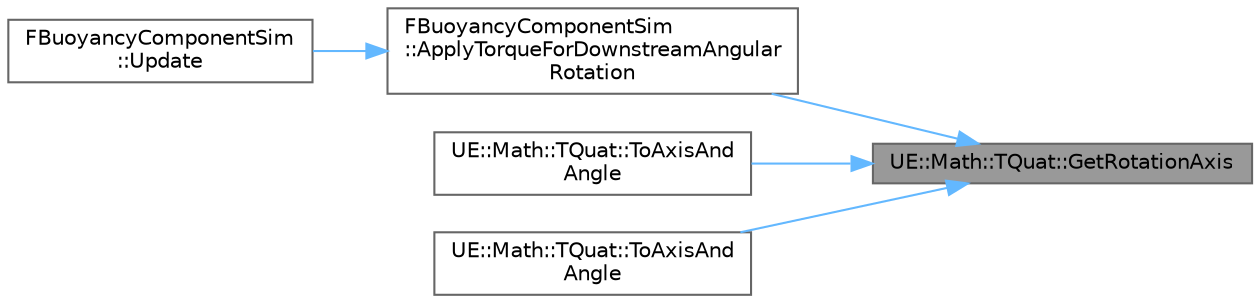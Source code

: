 digraph "UE::Math::TQuat::GetRotationAxis"
{
 // INTERACTIVE_SVG=YES
 // LATEX_PDF_SIZE
  bgcolor="transparent";
  edge [fontname=Helvetica,fontsize=10,labelfontname=Helvetica,labelfontsize=10];
  node [fontname=Helvetica,fontsize=10,shape=box,height=0.2,width=0.4];
  rankdir="RL";
  Node1 [id="Node000001",label="UE::Math::TQuat::GetRotationAxis",height=0.2,width=0.4,color="gray40", fillcolor="grey60", style="filled", fontcolor="black",tooltip="Get the axis of rotation of the Quaternion."];
  Node1 -> Node2 [id="edge1_Node000001_Node000002",dir="back",color="steelblue1",style="solid",tooltip=" "];
  Node2 [id="Node000002",label="FBuoyancyComponentSim\l::ApplyTorqueForDownstreamAngular\lRotation",height=0.2,width=0.4,color="grey40", fillcolor="white", style="filled",URL="$d3/d86/classFBuoyancyComponentSim.html#af9b2d54c1e533a4799a91f924b101c63",tooltip=" "];
  Node2 -> Node3 [id="edge2_Node000002_Node000003",dir="back",color="steelblue1",style="solid",tooltip=" "];
  Node3 [id="Node000003",label="FBuoyancyComponentSim\l::Update",height=0.2,width=0.4,color="grey40", fillcolor="white", style="filled",URL="$d3/d86/classFBuoyancyComponentSim.html#a1aff1e17c06b8921ae11c5ce0a371952",tooltip=" "];
  Node1 -> Node4 [id="edge3_Node000001_Node000004",dir="back",color="steelblue1",style="solid",tooltip=" "];
  Node4 [id="Node000004",label="UE::Math::TQuat::ToAxisAnd\lAngle",height=0.2,width=0.4,color="grey40", fillcolor="white", style="filled",URL="$d6/d4a/structUE_1_1Math_1_1TQuat.html#ac9534dcdde6ca11472164d9580491f37",tooltip=" "];
  Node1 -> Node5 [id="edge4_Node000001_Node000005",dir="back",color="steelblue1",style="solid",tooltip=" "];
  Node5 [id="Node000005",label="UE::Math::TQuat::ToAxisAnd\lAngle",height=0.2,width=0.4,color="grey40", fillcolor="white", style="filled",URL="$d6/d4a/structUE_1_1Math_1_1TQuat.html#aa017c78a43550abe571ad31407740106",tooltip="get the axis and angle of rotation of this quaternion"];
}
